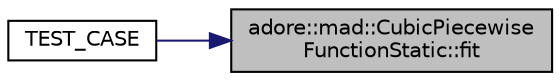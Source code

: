 digraph "adore::mad::CubicPiecewiseFunctionStatic::fit"
{
 // LATEX_PDF_SIZE
  edge [fontname="Helvetica",fontsize="10",labelfontname="Helvetica",labelfontsize="10"];
  node [fontname="Helvetica",fontsize="10",shape=record];
  rankdir="RL";
  Node1 [label="adore::mad::CubicPiecewise\lFunctionStatic::fit",height=0.2,width=0.4,color="black", fillcolor="grey75", style="filled", fontcolor="black",tooltip=" "];
  Node1 -> Node2 [dir="back",color="midnightblue",fontsize="10",style="solid",fontname="Helvetica"];
  Node2 [label="TEST_CASE",height=0.2,width=0.4,color="black", fillcolor="white", style="filled",URL="$test__CubicPiecewise__function_8cpp.html#a66edc8b5d5e7fabadd5016910bc9cf36",tooltip=" "];
}
